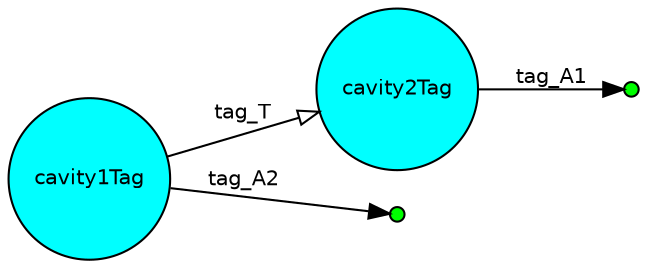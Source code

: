 digraph pwb_model {
	rankdir=LR;
	size="8,5"
	node [ shape = circle , fontname = "Helvetica" , fontsize = 10 , height = 0.1 , width = 0.1 , margin = 0.01 ,  style=filled ];
	edge [ fontname = "Helvetica" , forcelabels= true , fontsize = 10 ];
	"cavity1Tag" [ shape=circle fillcolor=cyan ];
	"cavity2Tag" [ shape=circle fillcolor=cyan ];
        "REF1" [shape=circle , label ="", width=0.1 , height=0.1, regular=1, style=filled , fillcolor=green ];
	cavity1Tag -> REF1 [ label = "tag_A2" , arrowhead = "normal" ];
        "REF2" [shape=circle , label ="", width=0.1 , height=0.1, regular=1, style=filled , fillcolor=green ];
	cavity2Tag -> REF2 [ label = "tag_A1" , arrowhead = "normal" ];
	cavity1Tag -> cavity2Tag [ label = "tag_T" , arrowhead = "empty" ];
}
